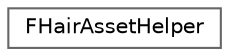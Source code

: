 digraph "Graphical Class Hierarchy"
{
 // INTERACTIVE_SVG=YES
 // LATEX_PDF_SIZE
  bgcolor="transparent";
  edge [fontname=Helvetica,fontsize=10,labelfontname=Helvetica,labelfontsize=10];
  node [fontname=Helvetica,fontsize=10,shape=box,height=0.2,width=0.4];
  rankdir="LR";
  Node0 [id="Node000000",label="FHairAssetHelper",height=0.2,width=0.4,color="grey40", fillcolor="white", style="filled",URL="$d8/dcf/structFHairAssetHelper.html",tooltip=" "];
}
